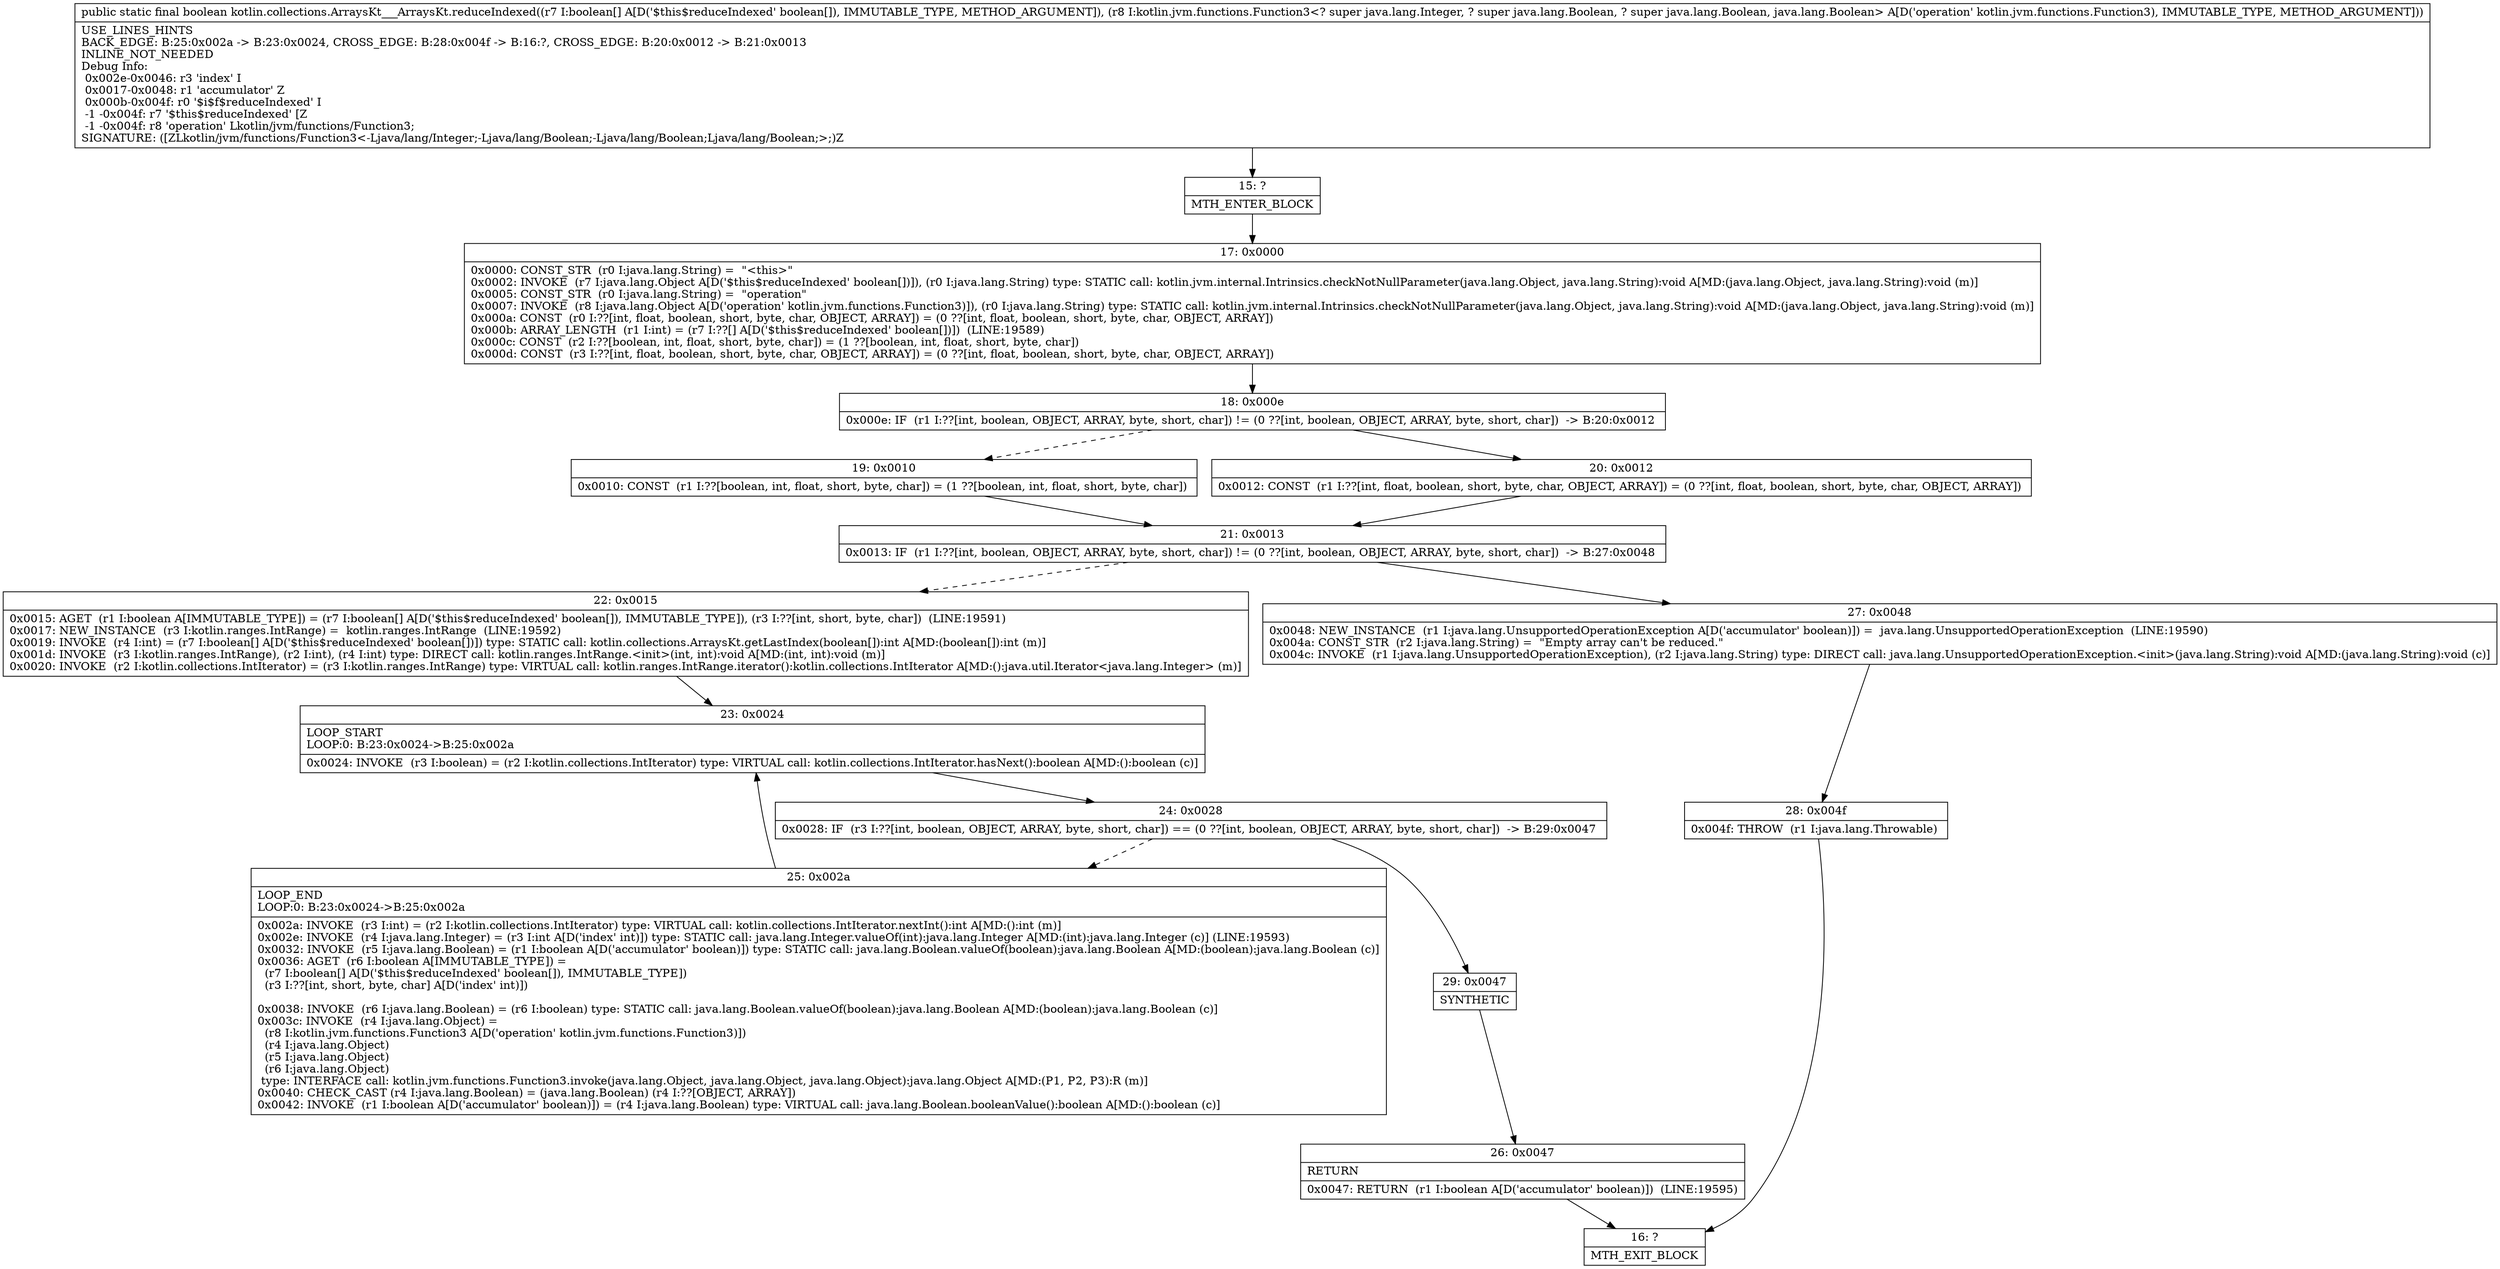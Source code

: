 digraph "CFG forkotlin.collections.ArraysKt___ArraysKt.reduceIndexed([ZLkotlin\/jvm\/functions\/Function3;)Z" {
Node_15 [shape=record,label="{15\:\ ?|MTH_ENTER_BLOCK\l}"];
Node_17 [shape=record,label="{17\:\ 0x0000|0x0000: CONST_STR  (r0 I:java.lang.String) =  \"\<this\>\" \l0x0002: INVOKE  (r7 I:java.lang.Object A[D('$this$reduceIndexed' boolean[])]), (r0 I:java.lang.String) type: STATIC call: kotlin.jvm.internal.Intrinsics.checkNotNullParameter(java.lang.Object, java.lang.String):void A[MD:(java.lang.Object, java.lang.String):void (m)]\l0x0005: CONST_STR  (r0 I:java.lang.String) =  \"operation\" \l0x0007: INVOKE  (r8 I:java.lang.Object A[D('operation' kotlin.jvm.functions.Function3)]), (r0 I:java.lang.String) type: STATIC call: kotlin.jvm.internal.Intrinsics.checkNotNullParameter(java.lang.Object, java.lang.String):void A[MD:(java.lang.Object, java.lang.String):void (m)]\l0x000a: CONST  (r0 I:??[int, float, boolean, short, byte, char, OBJECT, ARRAY]) = (0 ??[int, float, boolean, short, byte, char, OBJECT, ARRAY]) \l0x000b: ARRAY_LENGTH  (r1 I:int) = (r7 I:??[] A[D('$this$reduceIndexed' boolean[])])  (LINE:19589)\l0x000c: CONST  (r2 I:??[boolean, int, float, short, byte, char]) = (1 ??[boolean, int, float, short, byte, char]) \l0x000d: CONST  (r3 I:??[int, float, boolean, short, byte, char, OBJECT, ARRAY]) = (0 ??[int, float, boolean, short, byte, char, OBJECT, ARRAY]) \l}"];
Node_18 [shape=record,label="{18\:\ 0x000e|0x000e: IF  (r1 I:??[int, boolean, OBJECT, ARRAY, byte, short, char]) != (0 ??[int, boolean, OBJECT, ARRAY, byte, short, char])  \-\> B:20:0x0012 \l}"];
Node_19 [shape=record,label="{19\:\ 0x0010|0x0010: CONST  (r1 I:??[boolean, int, float, short, byte, char]) = (1 ??[boolean, int, float, short, byte, char]) \l}"];
Node_21 [shape=record,label="{21\:\ 0x0013|0x0013: IF  (r1 I:??[int, boolean, OBJECT, ARRAY, byte, short, char]) != (0 ??[int, boolean, OBJECT, ARRAY, byte, short, char])  \-\> B:27:0x0048 \l}"];
Node_22 [shape=record,label="{22\:\ 0x0015|0x0015: AGET  (r1 I:boolean A[IMMUTABLE_TYPE]) = (r7 I:boolean[] A[D('$this$reduceIndexed' boolean[]), IMMUTABLE_TYPE]), (r3 I:??[int, short, byte, char])  (LINE:19591)\l0x0017: NEW_INSTANCE  (r3 I:kotlin.ranges.IntRange) =  kotlin.ranges.IntRange  (LINE:19592)\l0x0019: INVOKE  (r4 I:int) = (r7 I:boolean[] A[D('$this$reduceIndexed' boolean[])]) type: STATIC call: kotlin.collections.ArraysKt.getLastIndex(boolean[]):int A[MD:(boolean[]):int (m)]\l0x001d: INVOKE  (r3 I:kotlin.ranges.IntRange), (r2 I:int), (r4 I:int) type: DIRECT call: kotlin.ranges.IntRange.\<init\>(int, int):void A[MD:(int, int):void (m)]\l0x0020: INVOKE  (r2 I:kotlin.collections.IntIterator) = (r3 I:kotlin.ranges.IntRange) type: VIRTUAL call: kotlin.ranges.IntRange.iterator():kotlin.collections.IntIterator A[MD:():java.util.Iterator\<java.lang.Integer\> (m)]\l}"];
Node_23 [shape=record,label="{23\:\ 0x0024|LOOP_START\lLOOP:0: B:23:0x0024\-\>B:25:0x002a\l|0x0024: INVOKE  (r3 I:boolean) = (r2 I:kotlin.collections.IntIterator) type: VIRTUAL call: kotlin.collections.IntIterator.hasNext():boolean A[MD:():boolean (c)]\l}"];
Node_24 [shape=record,label="{24\:\ 0x0028|0x0028: IF  (r3 I:??[int, boolean, OBJECT, ARRAY, byte, short, char]) == (0 ??[int, boolean, OBJECT, ARRAY, byte, short, char])  \-\> B:29:0x0047 \l}"];
Node_25 [shape=record,label="{25\:\ 0x002a|LOOP_END\lLOOP:0: B:23:0x0024\-\>B:25:0x002a\l|0x002a: INVOKE  (r3 I:int) = (r2 I:kotlin.collections.IntIterator) type: VIRTUAL call: kotlin.collections.IntIterator.nextInt():int A[MD:():int (m)]\l0x002e: INVOKE  (r4 I:java.lang.Integer) = (r3 I:int A[D('index' int)]) type: STATIC call: java.lang.Integer.valueOf(int):java.lang.Integer A[MD:(int):java.lang.Integer (c)] (LINE:19593)\l0x0032: INVOKE  (r5 I:java.lang.Boolean) = (r1 I:boolean A[D('accumulator' boolean)]) type: STATIC call: java.lang.Boolean.valueOf(boolean):java.lang.Boolean A[MD:(boolean):java.lang.Boolean (c)]\l0x0036: AGET  (r6 I:boolean A[IMMUTABLE_TYPE]) = \l  (r7 I:boolean[] A[D('$this$reduceIndexed' boolean[]), IMMUTABLE_TYPE])\l  (r3 I:??[int, short, byte, char] A[D('index' int)])\l \l0x0038: INVOKE  (r6 I:java.lang.Boolean) = (r6 I:boolean) type: STATIC call: java.lang.Boolean.valueOf(boolean):java.lang.Boolean A[MD:(boolean):java.lang.Boolean (c)]\l0x003c: INVOKE  (r4 I:java.lang.Object) = \l  (r8 I:kotlin.jvm.functions.Function3 A[D('operation' kotlin.jvm.functions.Function3)])\l  (r4 I:java.lang.Object)\l  (r5 I:java.lang.Object)\l  (r6 I:java.lang.Object)\l type: INTERFACE call: kotlin.jvm.functions.Function3.invoke(java.lang.Object, java.lang.Object, java.lang.Object):java.lang.Object A[MD:(P1, P2, P3):R (m)]\l0x0040: CHECK_CAST (r4 I:java.lang.Boolean) = (java.lang.Boolean) (r4 I:??[OBJECT, ARRAY]) \l0x0042: INVOKE  (r1 I:boolean A[D('accumulator' boolean)]) = (r4 I:java.lang.Boolean) type: VIRTUAL call: java.lang.Boolean.booleanValue():boolean A[MD:():boolean (c)]\l}"];
Node_29 [shape=record,label="{29\:\ 0x0047|SYNTHETIC\l}"];
Node_26 [shape=record,label="{26\:\ 0x0047|RETURN\l|0x0047: RETURN  (r1 I:boolean A[D('accumulator' boolean)])  (LINE:19595)\l}"];
Node_16 [shape=record,label="{16\:\ ?|MTH_EXIT_BLOCK\l}"];
Node_27 [shape=record,label="{27\:\ 0x0048|0x0048: NEW_INSTANCE  (r1 I:java.lang.UnsupportedOperationException A[D('accumulator' boolean)]) =  java.lang.UnsupportedOperationException  (LINE:19590)\l0x004a: CONST_STR  (r2 I:java.lang.String) =  \"Empty array can't be reduced.\" \l0x004c: INVOKE  (r1 I:java.lang.UnsupportedOperationException), (r2 I:java.lang.String) type: DIRECT call: java.lang.UnsupportedOperationException.\<init\>(java.lang.String):void A[MD:(java.lang.String):void (c)]\l}"];
Node_28 [shape=record,label="{28\:\ 0x004f|0x004f: THROW  (r1 I:java.lang.Throwable) \l}"];
Node_20 [shape=record,label="{20\:\ 0x0012|0x0012: CONST  (r1 I:??[int, float, boolean, short, byte, char, OBJECT, ARRAY]) = (0 ??[int, float, boolean, short, byte, char, OBJECT, ARRAY]) \l}"];
MethodNode[shape=record,label="{public static final boolean kotlin.collections.ArraysKt___ArraysKt.reduceIndexed((r7 I:boolean[] A[D('$this$reduceIndexed' boolean[]), IMMUTABLE_TYPE, METHOD_ARGUMENT]), (r8 I:kotlin.jvm.functions.Function3\<? super java.lang.Integer, ? super java.lang.Boolean, ? super java.lang.Boolean, java.lang.Boolean\> A[D('operation' kotlin.jvm.functions.Function3), IMMUTABLE_TYPE, METHOD_ARGUMENT]))  | USE_LINES_HINTS\lBACK_EDGE: B:25:0x002a \-\> B:23:0x0024, CROSS_EDGE: B:28:0x004f \-\> B:16:?, CROSS_EDGE: B:20:0x0012 \-\> B:21:0x0013\lINLINE_NOT_NEEDED\lDebug Info:\l  0x002e\-0x0046: r3 'index' I\l  0x0017\-0x0048: r1 'accumulator' Z\l  0x000b\-0x004f: r0 '$i$f$reduceIndexed' I\l  \-1 \-0x004f: r7 '$this$reduceIndexed' [Z\l  \-1 \-0x004f: r8 'operation' Lkotlin\/jvm\/functions\/Function3;\lSIGNATURE: ([ZLkotlin\/jvm\/functions\/Function3\<\-Ljava\/lang\/Integer;\-Ljava\/lang\/Boolean;\-Ljava\/lang\/Boolean;Ljava\/lang\/Boolean;\>;)Z\l}"];
MethodNode -> Node_15;Node_15 -> Node_17;
Node_17 -> Node_18;
Node_18 -> Node_19[style=dashed];
Node_18 -> Node_20;
Node_19 -> Node_21;
Node_21 -> Node_22[style=dashed];
Node_21 -> Node_27;
Node_22 -> Node_23;
Node_23 -> Node_24;
Node_24 -> Node_25[style=dashed];
Node_24 -> Node_29;
Node_25 -> Node_23;
Node_29 -> Node_26;
Node_26 -> Node_16;
Node_27 -> Node_28;
Node_28 -> Node_16;
Node_20 -> Node_21;
}

